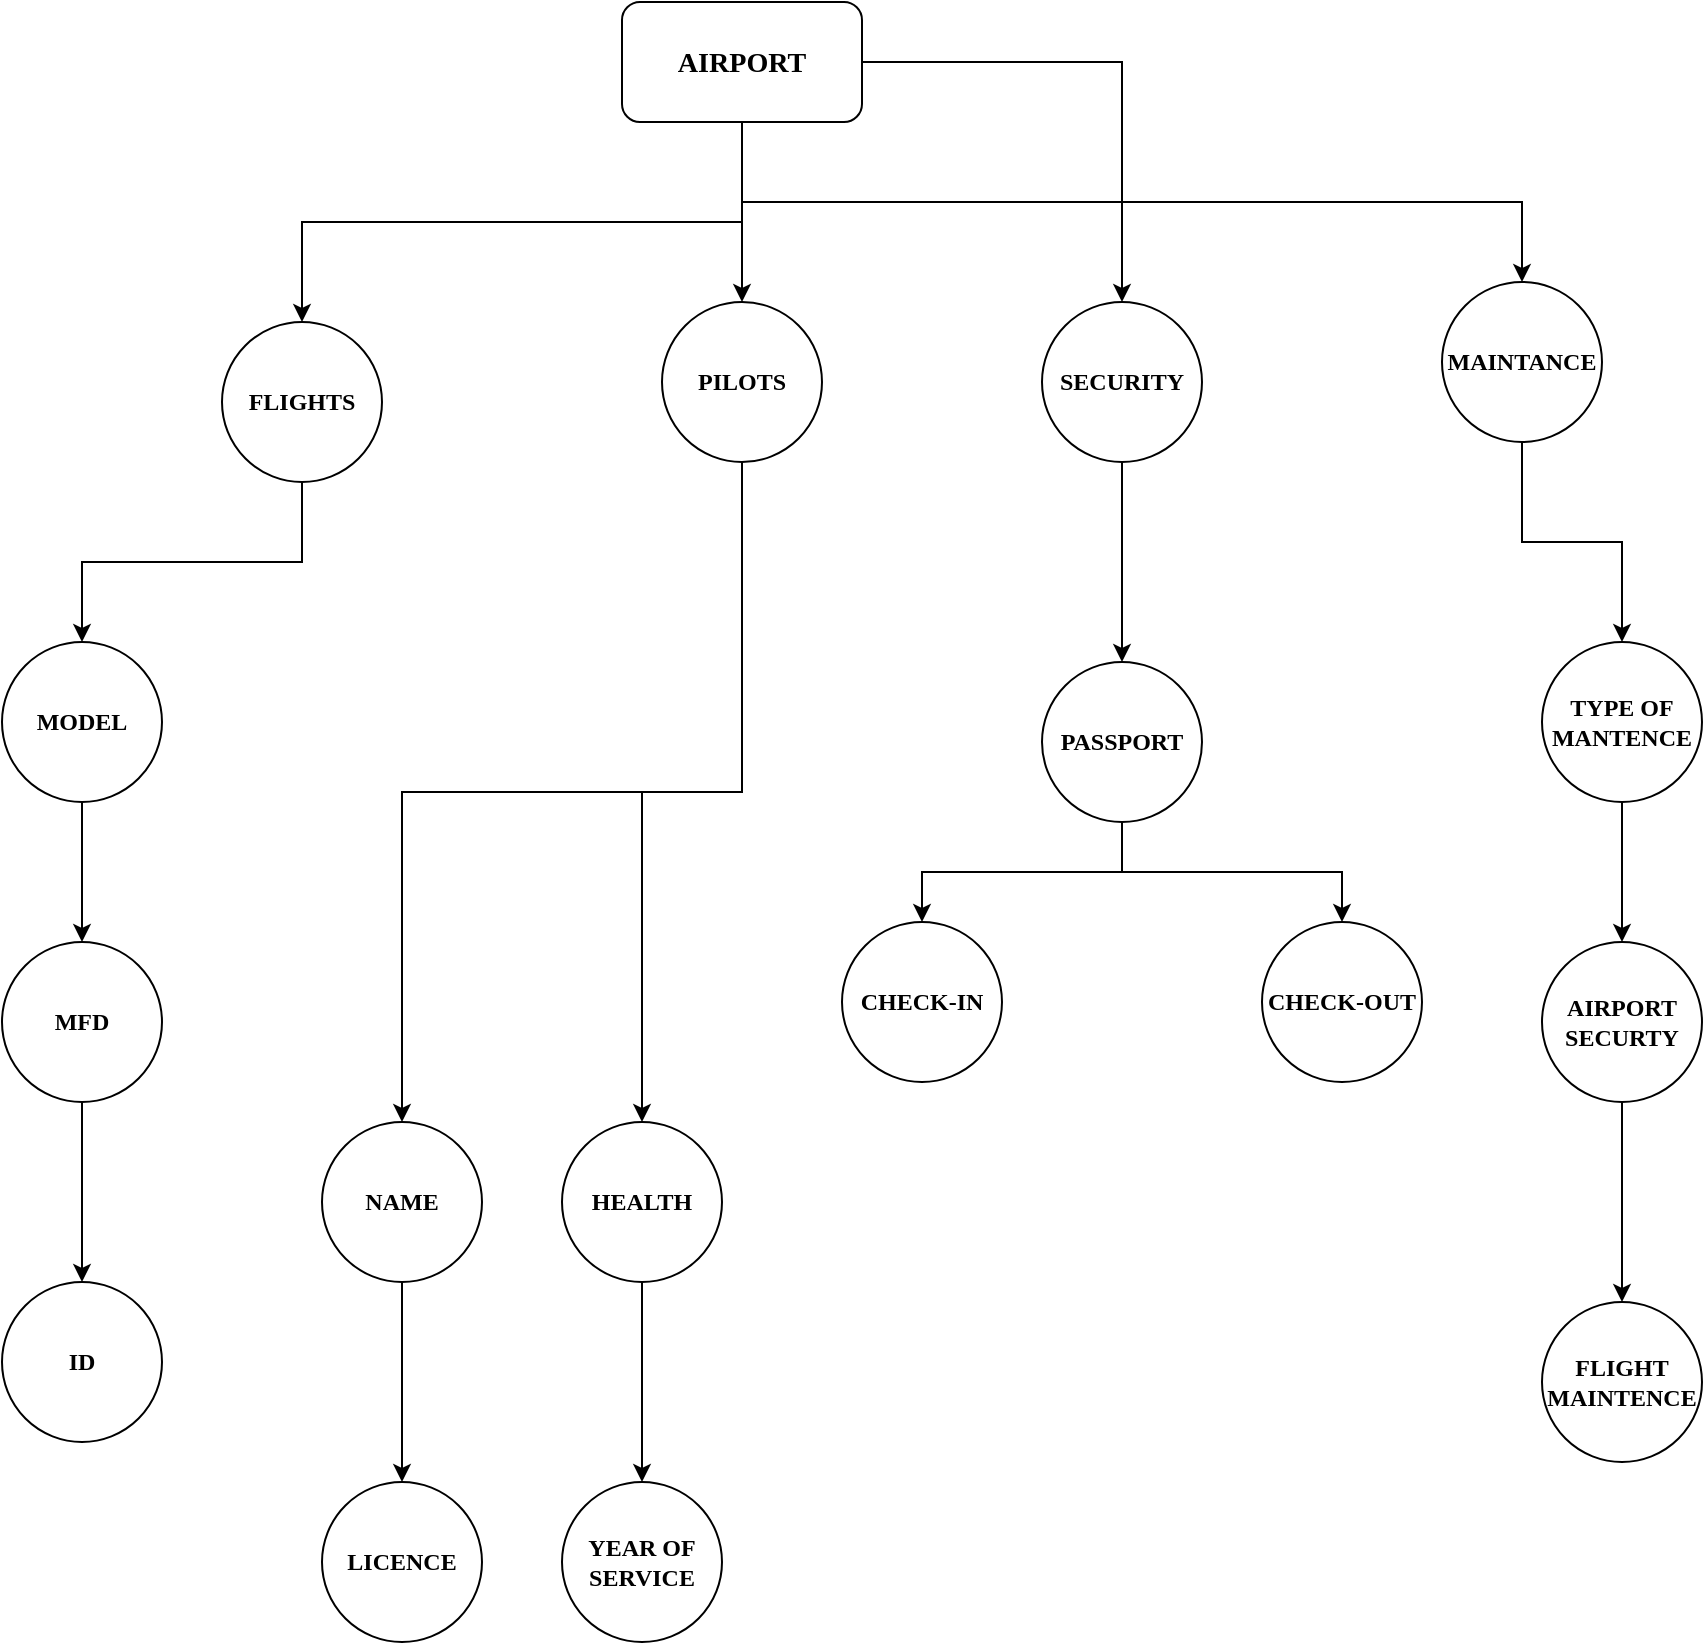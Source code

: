 <mxfile version="27.1.5">
  <diagram name="Page-1" id="o1LLyqBKiDftTHXychPq">
    <mxGraphModel dx="1525" dy="721" grid="1" gridSize="10" guides="1" tooltips="1" connect="1" arrows="1" fold="1" page="1" pageScale="1" pageWidth="850" pageHeight="1100" math="0" shadow="0">
      <root>
        <mxCell id="0" />
        <mxCell id="1" parent="0" />
        <mxCell id="ZixzBMUqf9H4qypQh8oG-6" value="" style="edgeStyle=orthogonalEdgeStyle;rounded=0;orthogonalLoop=1;jettySize=auto;html=1;" edge="1" parent="1" source="ZixzBMUqf9H4qypQh8oG-1" target="ZixzBMUqf9H4qypQh8oG-5">
          <mxGeometry relative="1" as="geometry" />
        </mxCell>
        <mxCell id="ZixzBMUqf9H4qypQh8oG-12" style="edgeStyle=orthogonalEdgeStyle;rounded=0;orthogonalLoop=1;jettySize=auto;html=1;exitX=0.5;exitY=1;exitDx=0;exitDy=0;entryX=0.5;entryY=0;entryDx=0;entryDy=0;" edge="1" parent="1" source="ZixzBMUqf9H4qypQh8oG-1" target="ZixzBMUqf9H4qypQh8oG-10">
          <mxGeometry relative="1" as="geometry" />
        </mxCell>
        <mxCell id="ZixzBMUqf9H4qypQh8oG-14" style="edgeStyle=orthogonalEdgeStyle;rounded=0;orthogonalLoop=1;jettySize=auto;html=1;exitX=0.5;exitY=1;exitDx=0;exitDy=0;entryX=0.5;entryY=0;entryDx=0;entryDy=0;" edge="1" parent="1" source="ZixzBMUqf9H4qypQh8oG-1" target="ZixzBMUqf9H4qypQh8oG-9">
          <mxGeometry relative="1" as="geometry" />
        </mxCell>
        <mxCell id="ZixzBMUqf9H4qypQh8oG-51" style="edgeStyle=orthogonalEdgeStyle;rounded=0;orthogonalLoop=1;jettySize=auto;html=1;exitX=0.5;exitY=1;exitDx=0;exitDy=0;" edge="1" parent="1" source="ZixzBMUqf9H4qypQh8oG-1">
          <mxGeometry relative="1" as="geometry">
            <mxPoint x="180" y="150" as="targetPoint" />
          </mxGeometry>
        </mxCell>
        <mxCell id="ZixzBMUqf9H4qypQh8oG-1" value="&lt;h3&gt;&lt;font face=&quot;Times New Roman&quot;&gt;AIRPORT&lt;/font&gt;&lt;/h3&gt;" style="rounded=1;whiteSpace=wrap;html=1;align=center;" vertex="1" parent="1">
          <mxGeometry x="120" width="120" height="60" as="geometry" />
        </mxCell>
        <mxCell id="ZixzBMUqf9H4qypQh8oG-53" style="edgeStyle=orthogonalEdgeStyle;rounded=0;orthogonalLoop=1;jettySize=auto;html=1;exitX=1;exitY=0.5;exitDx=0;exitDy=0;entryX=0.5;entryY=0;entryDx=0;entryDy=0;" edge="1" parent="1" source="ZixzBMUqf9H4qypQh8oG-5" target="ZixzBMUqf9H4qypQh8oG-25">
          <mxGeometry relative="1" as="geometry" />
        </mxCell>
        <mxCell id="ZixzBMUqf9H4qypQh8oG-5" value="&lt;b&gt;&lt;font face=&quot;Times New Roman&quot;&gt;SECURITY&lt;/font&gt;&lt;/b&gt;" style="ellipse;whiteSpace=wrap;html=1;rounded=1;direction=south;" vertex="1" parent="1">
          <mxGeometry x="330" y="150" width="80" height="80" as="geometry" />
        </mxCell>
        <mxCell id="ZixzBMUqf9H4qypQh8oG-34" style="edgeStyle=orthogonalEdgeStyle;rounded=0;orthogonalLoop=1;jettySize=auto;html=1;entryX=0.5;entryY=0;entryDx=0;entryDy=0;" edge="1" parent="1" source="ZixzBMUqf9H4qypQh8oG-9" target="ZixzBMUqf9H4qypQh8oG-33">
          <mxGeometry relative="1" as="geometry" />
        </mxCell>
        <mxCell id="ZixzBMUqf9H4qypQh8oG-9" value="&lt;b&gt;&lt;font face=&quot;Times New Roman&quot;&gt;MAINTANCE&lt;/font&gt;&lt;/b&gt;" style="ellipse;whiteSpace=wrap;html=1;aspect=fixed;" vertex="1" parent="1">
          <mxGeometry x="530" y="140" width="80" height="80" as="geometry" />
        </mxCell>
        <mxCell id="ZixzBMUqf9H4qypQh8oG-19" style="edgeStyle=orthogonalEdgeStyle;rounded=0;orthogonalLoop=1;jettySize=auto;html=1;exitX=0.5;exitY=1;exitDx=0;exitDy=0;" edge="1" parent="1" source="ZixzBMUqf9H4qypQh8oG-10" target="ZixzBMUqf9H4qypQh8oG-15">
          <mxGeometry relative="1" as="geometry" />
        </mxCell>
        <mxCell id="ZixzBMUqf9H4qypQh8oG-10" value="&lt;b&gt;&lt;font face=&quot;Times New Roman&quot;&gt;FLIGHTS&lt;/font&gt;&lt;/b&gt;" style="ellipse;whiteSpace=wrap;html=1;rounded=1;" vertex="1" parent="1">
          <mxGeometry x="-80" y="160" width="80" height="80" as="geometry" />
        </mxCell>
        <mxCell id="ZixzBMUqf9H4qypQh8oG-56" style="edgeStyle=orthogonalEdgeStyle;rounded=0;orthogonalLoop=1;jettySize=auto;html=1;exitX=0.5;exitY=1;exitDx=0;exitDy=0;entryX=0.5;entryY=0;entryDx=0;entryDy=0;" edge="1" parent="1" source="ZixzBMUqf9H4qypQh8oG-15" target="ZixzBMUqf9H4qypQh8oG-54">
          <mxGeometry relative="1" as="geometry" />
        </mxCell>
        <mxCell id="ZixzBMUqf9H4qypQh8oG-15" value="&lt;font face=&quot;Times New Roman&quot;&gt;&lt;b&gt;MODEL&lt;/b&gt;&lt;/font&gt;" style="ellipse;whiteSpace=wrap;html=1;aspect=fixed;" vertex="1" parent="1">
          <mxGeometry x="-190" y="320" width="80" height="80" as="geometry" />
        </mxCell>
        <mxCell id="ZixzBMUqf9H4qypQh8oG-36" style="edgeStyle=orthogonalEdgeStyle;rounded=0;orthogonalLoop=1;jettySize=auto;html=1;exitX=0.5;exitY=1;exitDx=0;exitDy=0;" edge="1" parent="1" source="ZixzBMUqf9H4qypQh8oG-25" target="ZixzBMUqf9H4qypQh8oG-35">
          <mxGeometry relative="1" as="geometry" />
        </mxCell>
        <mxCell id="ZixzBMUqf9H4qypQh8oG-38" style="edgeStyle=orthogonalEdgeStyle;rounded=0;orthogonalLoop=1;jettySize=auto;html=1;exitX=0.5;exitY=1;exitDx=0;exitDy=0;" edge="1" parent="1" source="ZixzBMUqf9H4qypQh8oG-25" target="ZixzBMUqf9H4qypQh8oG-37">
          <mxGeometry relative="1" as="geometry" />
        </mxCell>
        <mxCell id="ZixzBMUqf9H4qypQh8oG-25" value="&lt;font face=&quot;Times New Roman&quot;&gt;&lt;b&gt;PASSPORT&lt;/b&gt;&lt;/font&gt;" style="ellipse;whiteSpace=wrap;html=1;aspect=fixed;" vertex="1" parent="1">
          <mxGeometry x="330" y="330" width="80" height="80" as="geometry" />
        </mxCell>
        <mxCell id="ZixzBMUqf9H4qypQh8oG-43" style="edgeStyle=orthogonalEdgeStyle;rounded=0;orthogonalLoop=1;jettySize=auto;html=1;exitX=0.5;exitY=1;exitDx=0;exitDy=0;entryX=0.5;entryY=0;entryDx=0;entryDy=0;" edge="1" parent="1" source="ZixzBMUqf9H4qypQh8oG-31" target="ZixzBMUqf9H4qypQh8oG-40">
          <mxGeometry relative="1" as="geometry" />
        </mxCell>
        <mxCell id="ZixzBMUqf9H4qypQh8oG-46" style="edgeStyle=orthogonalEdgeStyle;rounded=0;orthogonalLoop=1;jettySize=auto;html=1;exitX=0.5;exitY=1;exitDx=0;exitDy=0;entryX=0.5;entryY=0;entryDx=0;entryDy=0;" edge="1" parent="1" source="ZixzBMUqf9H4qypQh8oG-31" target="ZixzBMUqf9H4qypQh8oG-45">
          <mxGeometry relative="1" as="geometry" />
        </mxCell>
        <mxCell id="ZixzBMUqf9H4qypQh8oG-31" value="&lt;b&gt;&lt;font face=&quot;Times New Roman&quot;&gt;PILOTS&lt;/font&gt;&lt;/b&gt;" style="ellipse;whiteSpace=wrap;html=1;aspect=fixed;" vertex="1" parent="1">
          <mxGeometry x="140" y="150" width="80" height="80" as="geometry" />
        </mxCell>
        <mxCell id="ZixzBMUqf9H4qypQh8oG-60" style="edgeStyle=orthogonalEdgeStyle;rounded=0;orthogonalLoop=1;jettySize=auto;html=1;exitX=0.5;exitY=1;exitDx=0;exitDy=0;entryX=0.5;entryY=0;entryDx=0;entryDy=0;" edge="1" parent="1" source="ZixzBMUqf9H4qypQh8oG-33" target="ZixzBMUqf9H4qypQh8oG-59">
          <mxGeometry relative="1" as="geometry" />
        </mxCell>
        <mxCell id="ZixzBMUqf9H4qypQh8oG-33" value="&lt;font face=&quot;Times New Roman&quot;&gt;&lt;b&gt;TYPE OF MANTENCE&lt;/b&gt;&lt;/font&gt;" style="ellipse;whiteSpace=wrap;html=1;aspect=fixed;" vertex="1" parent="1">
          <mxGeometry x="580" y="320" width="80" height="80" as="geometry" />
        </mxCell>
        <mxCell id="ZixzBMUqf9H4qypQh8oG-35" value="&lt;font face=&quot;Times New Roman&quot;&gt;&lt;b&gt;CHECK-IN&lt;/b&gt;&lt;/font&gt;" style="ellipse;whiteSpace=wrap;html=1;aspect=fixed;" vertex="1" parent="1">
          <mxGeometry x="230" y="460" width="80" height="80" as="geometry" />
        </mxCell>
        <mxCell id="ZixzBMUqf9H4qypQh8oG-37" value="&lt;font face=&quot;Times New Roman&quot;&gt;&lt;b&gt;CHECK-OUT&lt;/b&gt;&lt;/font&gt;" style="ellipse;whiteSpace=wrap;html=1;aspect=fixed;" vertex="1" parent="1">
          <mxGeometry x="440" y="460" width="80" height="80" as="geometry" />
        </mxCell>
        <mxCell id="ZixzBMUqf9H4qypQh8oG-47" style="edgeStyle=orthogonalEdgeStyle;rounded=0;orthogonalLoop=1;jettySize=auto;html=1;exitX=0.5;exitY=1;exitDx=0;exitDy=0;" edge="1" parent="1" source="ZixzBMUqf9H4qypQh8oG-40">
          <mxGeometry relative="1" as="geometry">
            <mxPoint x="10" y="740" as="targetPoint" />
          </mxGeometry>
        </mxCell>
        <mxCell id="ZixzBMUqf9H4qypQh8oG-40" value="&lt;font style=&quot;&quot; face=&quot;Times New Roman&quot;&gt;&lt;b&gt;NAME&lt;/b&gt;&lt;/font&gt;" style="ellipse;whiteSpace=wrap;html=1;aspect=fixed;" vertex="1" parent="1">
          <mxGeometry x="-30" y="560" width="80" height="80" as="geometry" />
        </mxCell>
        <mxCell id="ZixzBMUqf9H4qypQh8oG-44" value="&lt;font face=&quot;Times New Roman&quot;&gt;&lt;b&gt;LICENCE&lt;/b&gt;&lt;/font&gt;" style="ellipse;whiteSpace=wrap;html=1;aspect=fixed;" vertex="1" parent="1">
          <mxGeometry x="-30" y="740" width="80" height="80" as="geometry" />
        </mxCell>
        <mxCell id="ZixzBMUqf9H4qypQh8oG-48" style="edgeStyle=orthogonalEdgeStyle;rounded=0;orthogonalLoop=1;jettySize=auto;html=1;" edge="1" parent="1" source="ZixzBMUqf9H4qypQh8oG-45">
          <mxGeometry relative="1" as="geometry">
            <mxPoint x="130" y="740" as="targetPoint" />
          </mxGeometry>
        </mxCell>
        <mxCell id="ZixzBMUqf9H4qypQh8oG-45" value="&lt;font face=&quot;Times New Roman&quot;&gt;&lt;b&gt;HEALTH&lt;/b&gt;&lt;/font&gt;" style="ellipse;whiteSpace=wrap;html=1;aspect=fixed;" vertex="1" parent="1">
          <mxGeometry x="90" y="560" width="80" height="80" as="geometry" />
        </mxCell>
        <mxCell id="ZixzBMUqf9H4qypQh8oG-49" value="&lt;font face=&quot;Times New Roman&quot;&gt;&lt;b&gt;YEAR OF SERVICE&lt;/b&gt;&lt;/font&gt;" style="ellipse;whiteSpace=wrap;html=1;aspect=fixed;" vertex="1" parent="1">
          <mxGeometry x="90" y="740" width="80" height="80" as="geometry" />
        </mxCell>
        <mxCell id="ZixzBMUqf9H4qypQh8oG-58" style="edgeStyle=orthogonalEdgeStyle;rounded=0;orthogonalLoop=1;jettySize=auto;html=1;exitX=0.5;exitY=1;exitDx=0;exitDy=0;" edge="1" parent="1" source="ZixzBMUqf9H4qypQh8oG-54" target="ZixzBMUqf9H4qypQh8oG-55">
          <mxGeometry relative="1" as="geometry" />
        </mxCell>
        <mxCell id="ZixzBMUqf9H4qypQh8oG-54" value="&lt;font face=&quot;Times New Roman&quot;&gt;&lt;b&gt;MFD&lt;/b&gt;&lt;/font&gt;" style="ellipse;whiteSpace=wrap;html=1;aspect=fixed;" vertex="1" parent="1">
          <mxGeometry x="-190" y="470" width="80" height="80" as="geometry" />
        </mxCell>
        <mxCell id="ZixzBMUqf9H4qypQh8oG-55" value="&lt;font face=&quot;Times New Roman&quot;&gt;&lt;b&gt;ID&lt;/b&gt;&lt;/font&gt;" style="ellipse;whiteSpace=wrap;html=1;aspect=fixed;" vertex="1" parent="1">
          <mxGeometry x="-190" y="640" width="80" height="80" as="geometry" />
        </mxCell>
        <mxCell id="ZixzBMUqf9H4qypQh8oG-62" style="edgeStyle=orthogonalEdgeStyle;rounded=0;orthogonalLoop=1;jettySize=auto;html=1;exitX=0.5;exitY=1;exitDx=0;exitDy=0;entryX=0.5;entryY=0;entryDx=0;entryDy=0;" edge="1" parent="1" source="ZixzBMUqf9H4qypQh8oG-59" target="ZixzBMUqf9H4qypQh8oG-61">
          <mxGeometry relative="1" as="geometry" />
        </mxCell>
        <mxCell id="ZixzBMUqf9H4qypQh8oG-59" value="&lt;font face=&quot;Times New Roman&quot;&gt;&lt;b&gt;AIRPORT SECURTY&lt;/b&gt;&lt;/font&gt;" style="ellipse;whiteSpace=wrap;html=1;aspect=fixed;" vertex="1" parent="1">
          <mxGeometry x="580" y="470" width="80" height="80" as="geometry" />
        </mxCell>
        <mxCell id="ZixzBMUqf9H4qypQh8oG-61" value="&lt;font face=&quot;Times New Roman&quot;&gt;&lt;b&gt;FLIGHT MAINTENCE&lt;/b&gt;&lt;/font&gt;" style="ellipse;whiteSpace=wrap;html=1;aspect=fixed;" vertex="1" parent="1">
          <mxGeometry x="580" y="650" width="80" height="80" as="geometry" />
        </mxCell>
      </root>
    </mxGraphModel>
  </diagram>
</mxfile>

